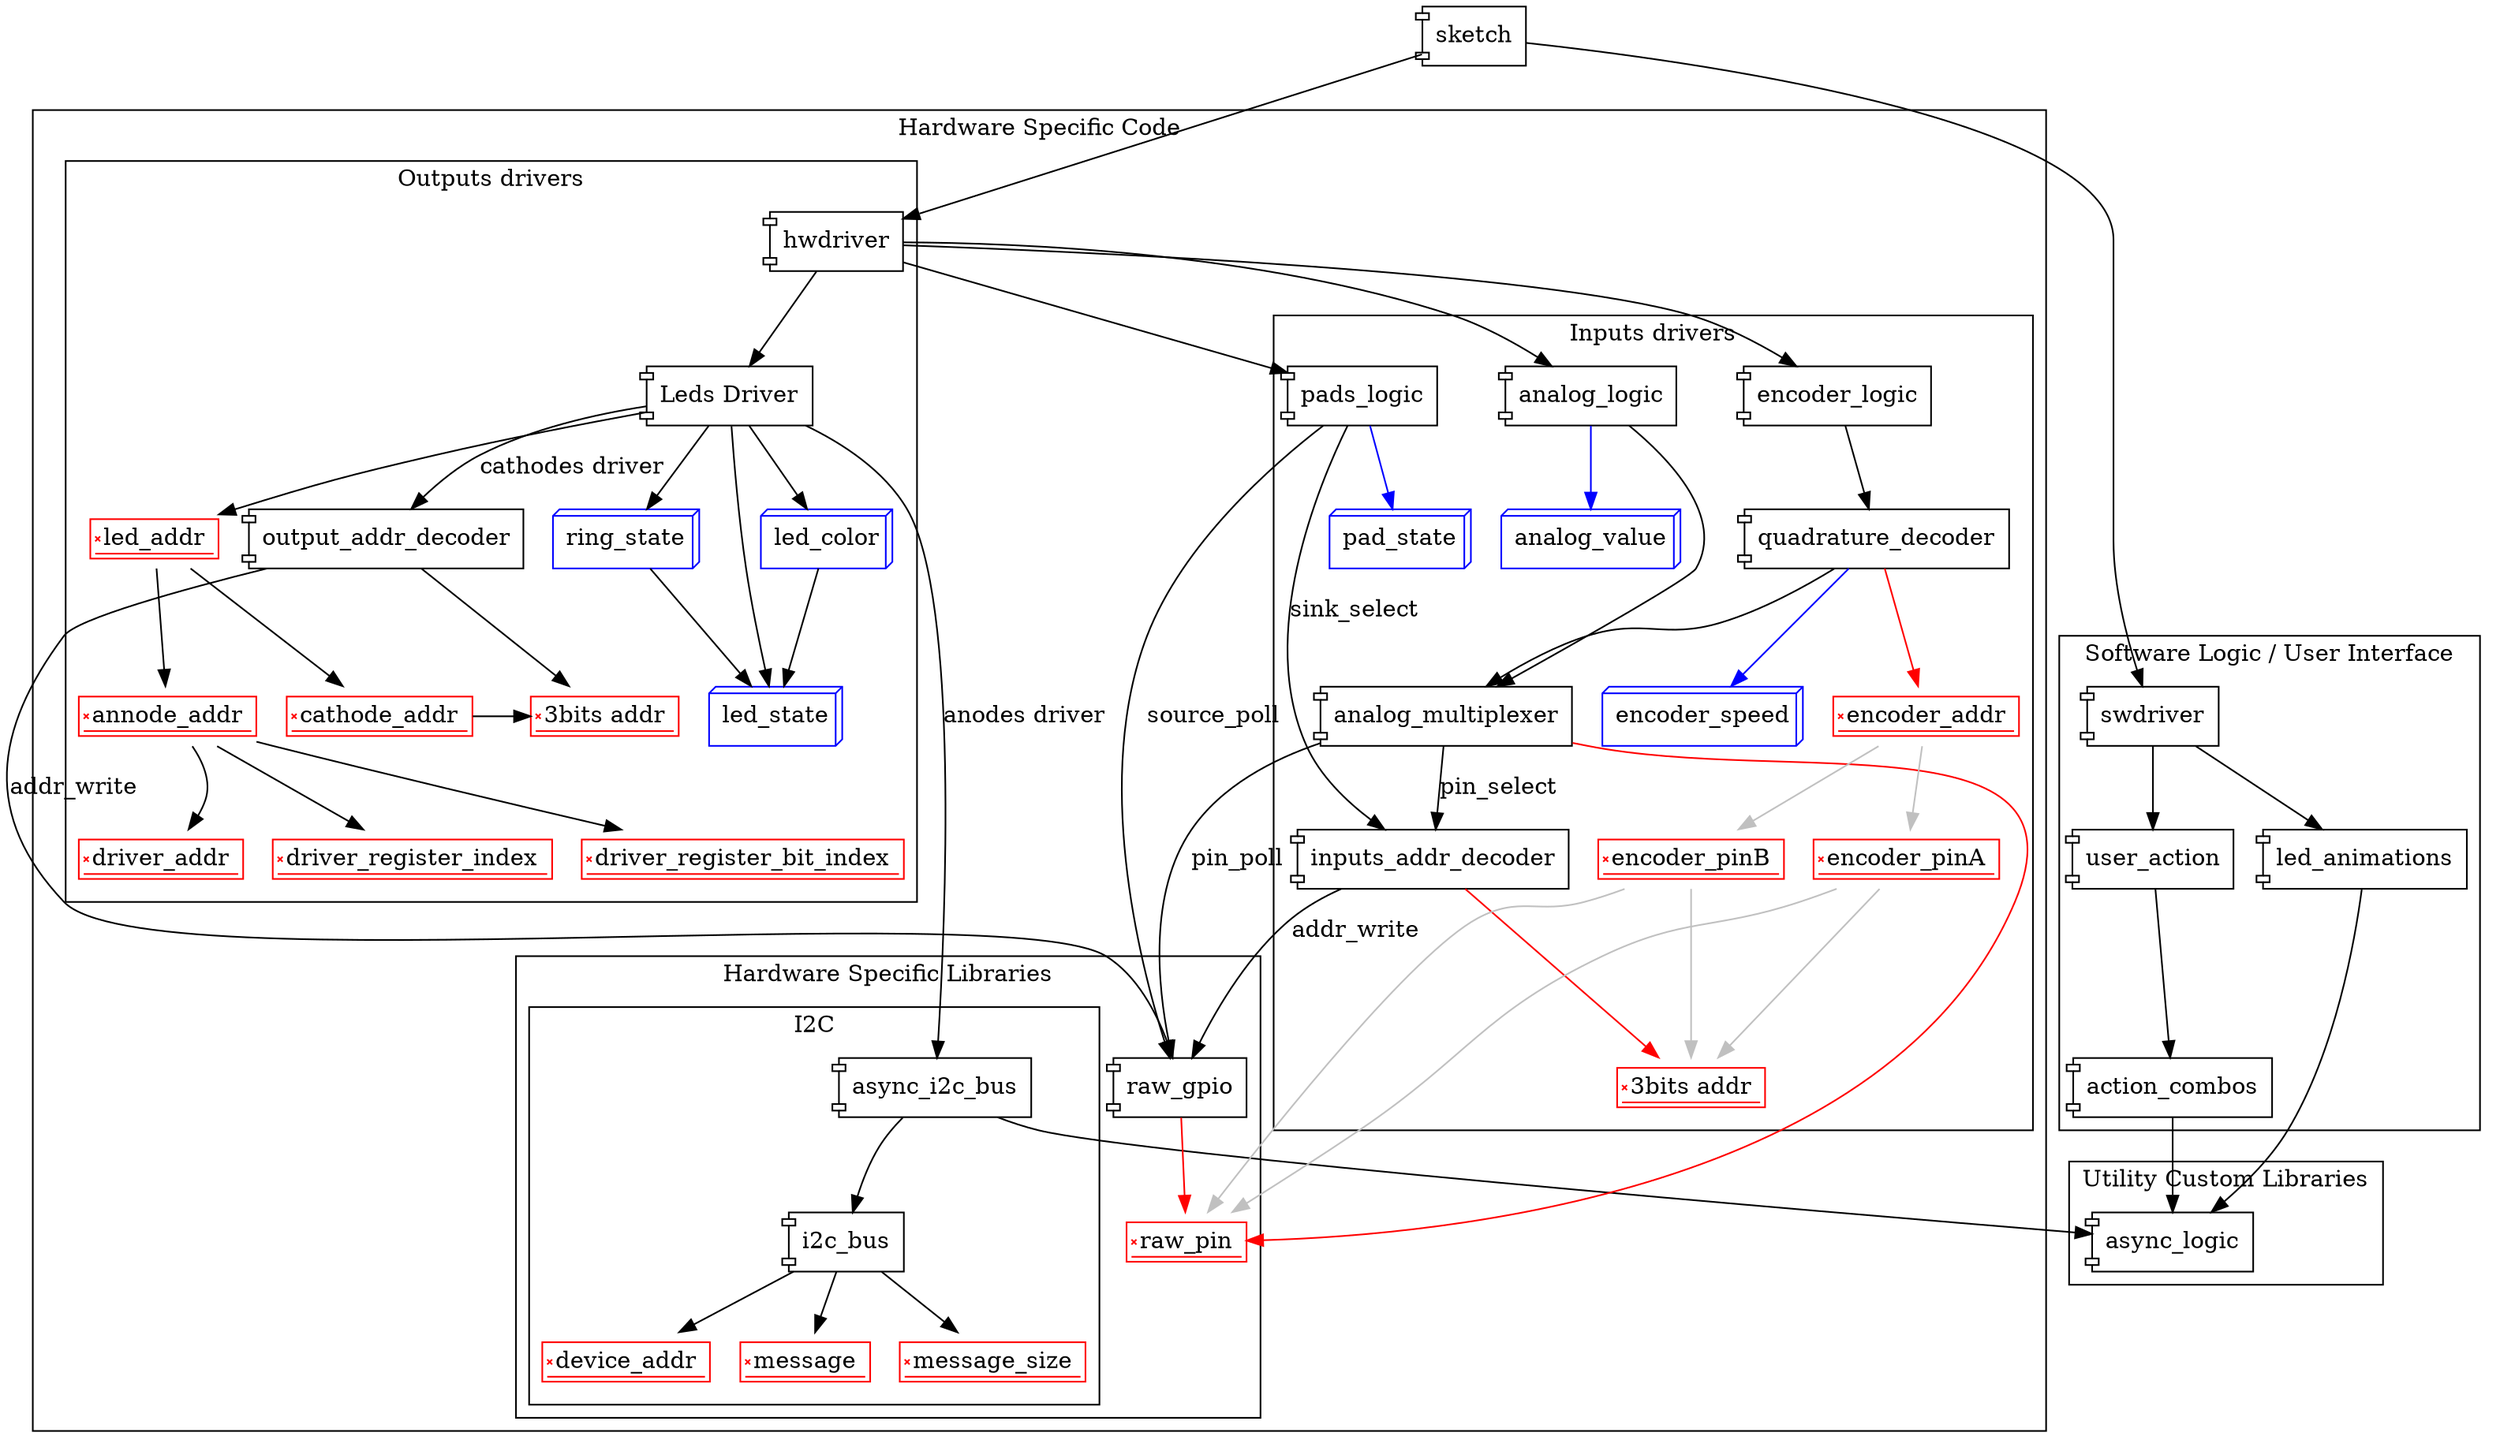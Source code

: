 digraph {

    node [shape=component];
    edge [labeldistance=1.0];

    sketch;

subgraph cluster_hardware {
    label="Hardware Specific Code";
    
    hwdriver;


    subgraph cluster_rawio
        {
            label="Hardware Specific Libraries"
            subgraph cluster_i2c
                {
                label="I2C"
                node [shape=component]
                    i2c_bus
                    async_i2c_bus

                node [shape=signature color=red]
                    {
                        rank=same
                        device_addr
                        message
                        message_size
                    }
                edge []
                    i2c_bus -> device_addr
                    i2c_bus -> message
                    i2c_bus -> message_size
                }

                raw_gpio

            node [shape=signature color=red]

                raw_pin

            edge [color=red]

                raw_gpio -> raw_pin
        }
        
    subgraph cluster_hwo
        {
            label="Outputs drivers";

        node [shape=component];
            outputs_driver      [label="Leds Driver"];
            output_addr_decoder;

            hwdriver -> outputs_driver;

        node [shape=box3d color=blue];

            led_state;
            led_color;
            ring_state;

            led_color -> led_state;
            ring_state -> led_state;

        node [shape=signature color=red];

            led_addr;

            {
                rank=same;
                cathode_addr;
                annode_addr;
                three_bits_addr [label="3bits addr"];
            };

            driver_addr;
            driver_register_index;
            driver_register_bit_index;

        edge [];

            outputs_driver -> led_addr;

            output_addr_decoder -> three_bits_addr;

            led_addr -> cathode_addr;
            led_addr -> annode_addr;
            
            cathode_addr -> three_bits_addr;

            annode_addr -> driver_addr;
            annode_addr -> driver_register_index;
            annode_addr -> driver_register_bit_index;
        }

    subgraph cluster_hwi
        {
            label="Inputs drivers"

        node [shape=component]
            subgraph {
                rank=same

                pads_logic
                encoder_logic
                analog_logic
            }

            quadrature_decoder
            analog_multiplexer
            inputs_addr_decoder

        node [shape=box3d color=blue]
            encoder_speed
            pad_state
            analog_value

        node [shape=signature color=red];

            encoder_addr

            { rank=same;
            encoder_pinA
            encoder_pinB
            }

            { rank=same;
            // raw_pin
            enc_three_bits_addr [label="3bits addr"];
            }

        edge [color=blue]

            quadrature_decoder -> encoder_speed
            pads_logic -> pad_state
            analog_logic -> analog_value

        edge [color=gray]

            encoder_addr -> encoder_pinA
            encoder_addr -> encoder_pinB

            encoder_pinA -> raw_pin
            encoder_pinA -> enc_three_bits_addr
            encoder_pinB -> raw_pin
            encoder_pinB -> enc_three_bits_addr

        edge [color=red];

            quadrature_decoder -> encoder_addr
            inputs_addr_decoder -> enc_three_bits_addr
            analog_multiplexer -> raw_pin
        }
}

    subgraph cluster_utils
        {
            label="Utility Custom Libraries"
            async_logic
        }

    sketch -> hwdriver
    sketch -> swdriver

    outputs_driver -> led_state
    outputs_driver -> led_color
    outputs_driver -> ring_state

    outputs_driver -> async_i2c_bus         [label="anodes driver"]
    outputs_driver -> output_addr_decoder  [label="cathodes driver"]

    async_i2c_bus -> i2c_bus
    async_i2c_bus -> async_logic

    hwdriver -> pads_logic
    hwdriver -> encoder_logic
    hwdriver -> analog_logic

    pads_logic -> raw_gpio      [label="source_poll"]
    pads_logic -> inputs_addr_decoder  [label="sink_select"]

    encoder_logic -> quadrature_decoder
    quadrature_decoder -> analog_multiplexer

    analog_logic -> analog_multiplexer

    analog_multiplexer -> inputs_addr_decoder  [label="pin_select"]
    analog_multiplexer -> raw_gpio      [label="pin_poll"]

    inputs_addr_decoder -> raw_gpio [label="addr_write"]
    output_addr_decoder -> raw_gpio [label="addr_write"]


subgraph cluster_software
{
    label="Software Logic / User Interface"
    swdriver -> led_animations -> async_logic
    swdriver -> user_action -> action_combos -> async_logic

}
}
